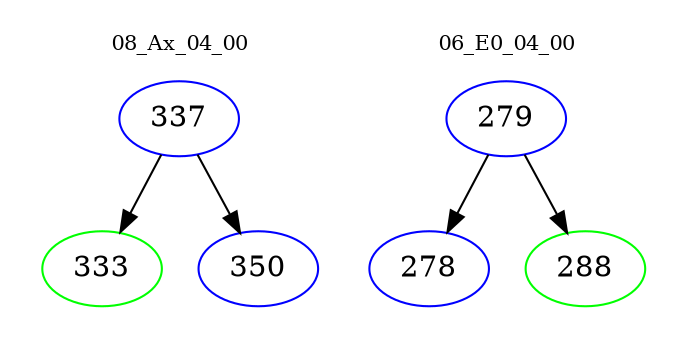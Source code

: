 digraph{
subgraph cluster_0 {
color = white
label = "08_Ax_04_00";
fontsize=10;
T0_337 [label="337", color="blue"]
T0_337 -> T0_333 [color="black"]
T0_333 [label="333", color="green"]
T0_337 -> T0_350 [color="black"]
T0_350 [label="350", color="blue"]
}
subgraph cluster_1 {
color = white
label = "06_E0_04_00";
fontsize=10;
T1_279 [label="279", color="blue"]
T1_279 -> T1_278 [color="black"]
T1_278 [label="278", color="blue"]
T1_279 -> T1_288 [color="black"]
T1_288 [label="288", color="green"]
}
}
